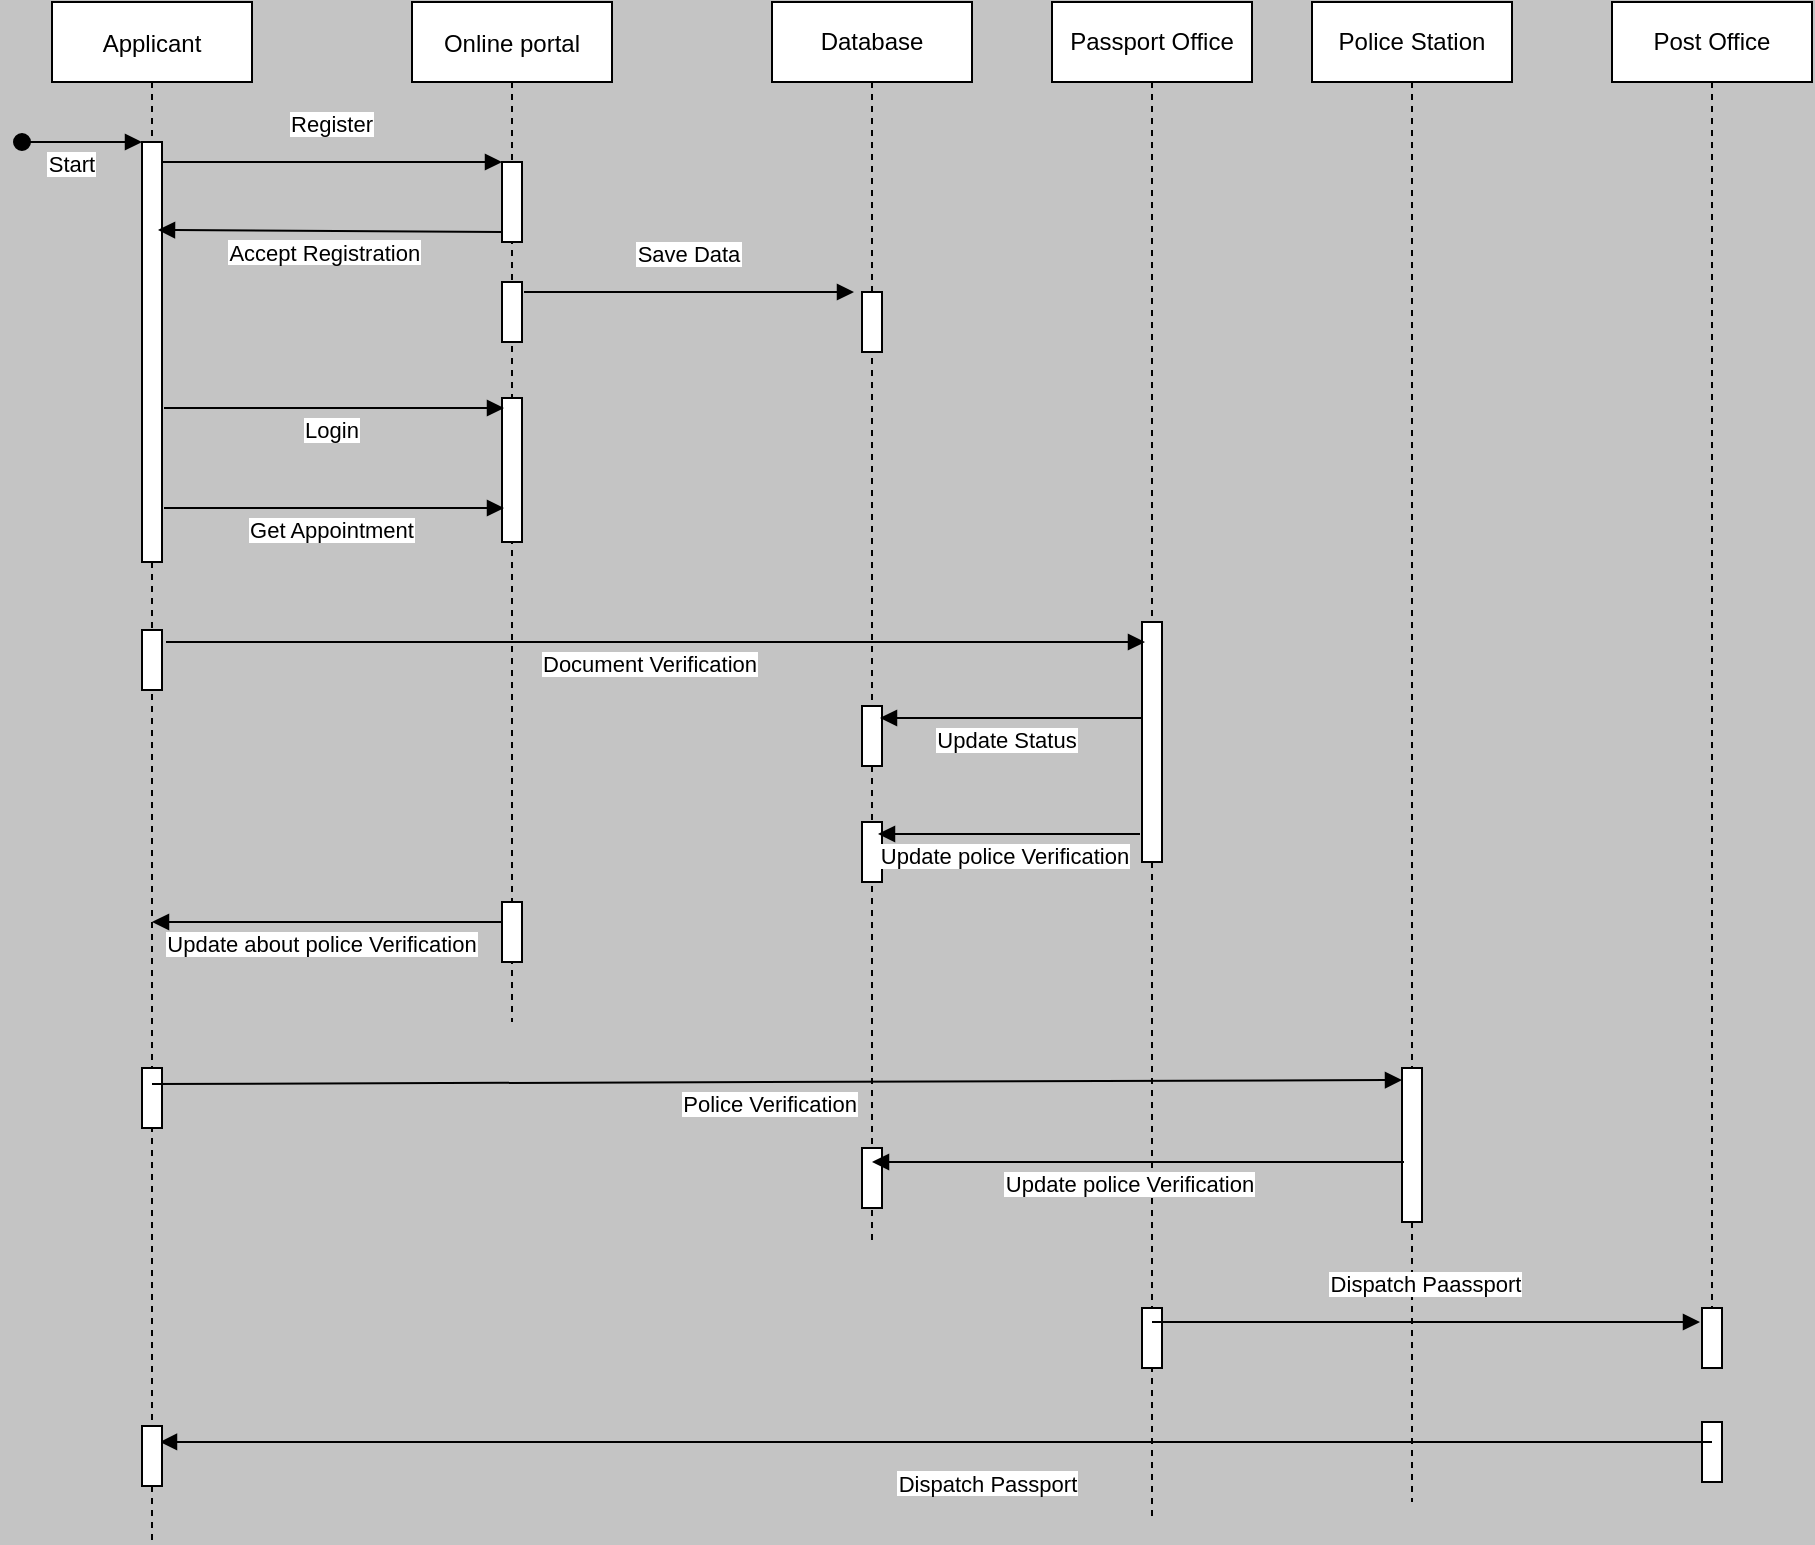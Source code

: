 <mxfile version="13.6.9" type="device"><diagram id="kgpKYQtTHZ0yAKxKKP6v" name="Page-1"><mxGraphModel dx="1097" dy="632" grid="1" gridSize="10" guides="1" tooltips="1" connect="1" arrows="1" fold="1" page="1" pageScale="1" pageWidth="850" pageHeight="1100" background="#C4C4C4" math="0" shadow="0"><root><mxCell id="0"/><mxCell id="1" parent="0"/><mxCell id="3nuBFxr9cyL0pnOWT2aG-8" value="Register" style="verticalAlign=bottom;endArrow=block;entryX=0;entryY=0;shadow=0;strokeWidth=1;" parent="1" source="3nuBFxr9cyL0pnOWT2aG-2" target="3nuBFxr9cyL0pnOWT2aG-6" edge="1"><mxGeometry y="10" relative="1" as="geometry"><mxPoint x="275" y="160" as="sourcePoint"/><mxPoint as="offset"/></mxGeometry></mxCell><mxCell id="3nuBFxr9cyL0pnOWT2aG-1" value="Applicant" style="shape=umlLifeline;perimeter=lifelinePerimeter;container=1;collapsible=0;recursiveResize=0;rounded=0;shadow=0;strokeWidth=1;" parent="1" vertex="1"><mxGeometry x="120" y="80" width="100" height="770" as="geometry"/></mxCell><mxCell id="3nuBFxr9cyL0pnOWT2aG-2" value="" style="points=[];perimeter=orthogonalPerimeter;rounded=0;shadow=0;strokeWidth=1;" parent="3nuBFxr9cyL0pnOWT2aG-1" vertex="1"><mxGeometry x="45" y="70" width="10" height="210" as="geometry"/></mxCell><mxCell id="3nuBFxr9cyL0pnOWT2aG-3" value="Start" style="verticalAlign=bottom;startArrow=oval;endArrow=block;startSize=8;shadow=0;strokeWidth=1;" parent="3nuBFxr9cyL0pnOWT2aG-1" target="3nuBFxr9cyL0pnOWT2aG-2" edge="1"><mxGeometry x="-0.167" y="-20" relative="1" as="geometry"><mxPoint x="-15" y="70" as="sourcePoint"/><mxPoint as="offset"/></mxGeometry></mxCell><mxCell id="tVAl7MP-cCSGRPV3vy6l-26" value="" style="points=[];perimeter=orthogonalPerimeter;rounded=0;shadow=0;strokeWidth=1;" vertex="1" parent="3nuBFxr9cyL0pnOWT2aG-1"><mxGeometry x="45" y="314" width="10" height="30" as="geometry"/></mxCell><mxCell id="tVAl7MP-cCSGRPV3vy6l-28" value="" style="points=[];perimeter=orthogonalPerimeter;rounded=0;shadow=0;strokeWidth=1;" vertex="1" parent="3nuBFxr9cyL0pnOWT2aG-1"><mxGeometry x="45" y="533" width="10" height="30" as="geometry"/></mxCell><mxCell id="3nuBFxr9cyL0pnOWT2aG-5" value="Online portal" style="shape=umlLifeline;perimeter=lifelinePerimeter;container=1;collapsible=0;recursiveResize=0;rounded=0;shadow=0;strokeWidth=1;" parent="1" vertex="1"><mxGeometry x="300" y="80" width="100" height="510" as="geometry"/></mxCell><mxCell id="3nuBFxr9cyL0pnOWT2aG-6" value="" style="points=[];perimeter=orthogonalPerimeter;rounded=0;shadow=0;strokeWidth=1;" parent="3nuBFxr9cyL0pnOWT2aG-5" vertex="1"><mxGeometry x="45" y="80" width="10" height="40" as="geometry"/></mxCell><mxCell id="tVAl7MP-cCSGRPV3vy6l-8" value="" style="points=[];perimeter=orthogonalPerimeter;rounded=0;shadow=0;strokeWidth=1;" vertex="1" parent="3nuBFxr9cyL0pnOWT2aG-5"><mxGeometry x="45" y="198" width="10" height="72" as="geometry"/></mxCell><mxCell id="tVAl7MP-cCSGRPV3vy6l-12" value="" style="points=[];perimeter=orthogonalPerimeter;rounded=0;shadow=0;strokeWidth=1;" vertex="1" parent="3nuBFxr9cyL0pnOWT2aG-5"><mxGeometry x="45" y="140" width="10" height="30" as="geometry"/></mxCell><mxCell id="3nuBFxr9cyL0pnOWT2aG-9" value="Accept Registration" style="verticalAlign=bottom;endArrow=block;entryX=1;entryY=0;shadow=0;strokeWidth=1;exitX=0.2;exitY=0.925;exitDx=0;exitDy=0;exitPerimeter=0;" parent="1" edge="1"><mxGeometry x="0.03" y="20" relative="1" as="geometry"><mxPoint x="345" y="195" as="sourcePoint"/><mxPoint x="173" y="194" as="targetPoint"/><mxPoint as="offset"/></mxGeometry></mxCell><mxCell id="tVAl7MP-cCSGRPV3vy6l-9" value="Login" style="verticalAlign=bottom;endArrow=block;entryX=0;entryY=0;shadow=0;strokeWidth=1;" edge="1" parent="1"><mxGeometry x="-0.012" y="-20" relative="1" as="geometry"><mxPoint x="176" y="283" as="sourcePoint"/><mxPoint x="346" y="283" as="targetPoint"/><mxPoint as="offset"/></mxGeometry></mxCell><mxCell id="tVAl7MP-cCSGRPV3vy6l-10" value="Get Appointment" style="verticalAlign=bottom;endArrow=block;entryX=0;entryY=0;shadow=0;strokeWidth=1;" edge="1" parent="1"><mxGeometry x="-0.012" y="-20" relative="1" as="geometry"><mxPoint x="176" y="333" as="sourcePoint"/><mxPoint x="346" y="333" as="targetPoint"/><mxPoint as="offset"/></mxGeometry></mxCell><mxCell id="tVAl7MP-cCSGRPV3vy6l-11" value="Database" style="shape=umlLifeline;perimeter=lifelinePerimeter;whiteSpace=wrap;html=1;container=1;collapsible=0;recursiveResize=0;outlineConnect=0;" vertex="1" parent="1"><mxGeometry x="480" y="80" width="100" height="620" as="geometry"/></mxCell><mxCell id="tVAl7MP-cCSGRPV3vy6l-14" value="" style="points=[];perimeter=orthogonalPerimeter;rounded=0;shadow=0;strokeWidth=1;" vertex="1" parent="tVAl7MP-cCSGRPV3vy6l-11"><mxGeometry x="45" y="145" width="10" height="30" as="geometry"/></mxCell><mxCell id="tVAl7MP-cCSGRPV3vy6l-18" value="" style="points=[];perimeter=orthogonalPerimeter;rounded=0;shadow=0;strokeWidth=1;" vertex="1" parent="tVAl7MP-cCSGRPV3vy6l-11"><mxGeometry x="45" y="352" width="10" height="30" as="geometry"/></mxCell><mxCell id="tVAl7MP-cCSGRPV3vy6l-20" value="" style="points=[];perimeter=orthogonalPerimeter;rounded=0;shadow=0;strokeWidth=1;" vertex="1" parent="tVAl7MP-cCSGRPV3vy6l-11"><mxGeometry x="45" y="410" width="10" height="30" as="geometry"/></mxCell><mxCell id="tVAl7MP-cCSGRPV3vy6l-30" value="" style="points=[];perimeter=orthogonalPerimeter;rounded=0;shadow=0;strokeWidth=1;" vertex="1" parent="tVAl7MP-cCSGRPV3vy6l-11"><mxGeometry x="45" y="573" width="10" height="30" as="geometry"/></mxCell><mxCell id="tVAl7MP-cCSGRPV3vy6l-13" value="Save Data" style="verticalAlign=bottom;endArrow=block;entryX=0;entryY=0;shadow=0;strokeWidth=1;" edge="1" parent="1"><mxGeometry y="10" relative="1" as="geometry"><mxPoint x="356" y="225" as="sourcePoint"/><mxPoint x="521" y="225" as="targetPoint"/><mxPoint as="offset"/></mxGeometry></mxCell><mxCell id="tVAl7MP-cCSGRPV3vy6l-15" value="Passport Office" style="shape=umlLifeline;perimeter=lifelinePerimeter;whiteSpace=wrap;html=1;container=1;collapsible=0;recursiveResize=0;outlineConnect=0;" vertex="1" parent="1"><mxGeometry x="620" y="80" width="100" height="760" as="geometry"/></mxCell><mxCell id="tVAl7MP-cCSGRPV3vy6l-17" value="" style="points=[];perimeter=orthogonalPerimeter;rounded=0;shadow=0;strokeWidth=1;" vertex="1" parent="tVAl7MP-cCSGRPV3vy6l-15"><mxGeometry x="45" y="310" width="10" height="120" as="geometry"/></mxCell><mxCell id="tVAl7MP-cCSGRPV3vy6l-34" value="" style="points=[];perimeter=orthogonalPerimeter;rounded=0;shadow=0;strokeWidth=1;" vertex="1" parent="tVAl7MP-cCSGRPV3vy6l-15"><mxGeometry x="45" y="653" width="10" height="30" as="geometry"/></mxCell><mxCell id="tVAl7MP-cCSGRPV3vy6l-16" value="Document Verification" style="verticalAlign=bottom;endArrow=block;shadow=0;strokeWidth=1;" edge="1" parent="1"><mxGeometry x="-0.012" y="-20" relative="1" as="geometry"><mxPoint x="177" y="400" as="sourcePoint"/><mxPoint x="666.5" y="400" as="targetPoint"/><mxPoint as="offset"/></mxGeometry></mxCell><mxCell id="tVAl7MP-cCSGRPV3vy6l-19" value="Update Status" style="verticalAlign=bottom;endArrow=block;entryX=1;entryY=0;shadow=0;strokeWidth=1;exitX=0;exitY=0.4;exitDx=0;exitDy=0;exitPerimeter=0;" edge="1" parent="1" source="tVAl7MP-cCSGRPV3vy6l-17"><mxGeometry x="0.03" y="20" relative="1" as="geometry"><mxPoint x="665" y="443" as="sourcePoint"/><mxPoint x="534" y="438" as="targetPoint"/><mxPoint as="offset"/></mxGeometry></mxCell><mxCell id="tVAl7MP-cCSGRPV3vy6l-21" value="Update police Verification" style="verticalAlign=bottom;endArrow=block;entryX=1;entryY=0;shadow=0;strokeWidth=1;exitX=0;exitY=0.4;exitDx=0;exitDy=0;exitPerimeter=0;" edge="1" parent="1"><mxGeometry x="0.03" y="20" relative="1" as="geometry"><mxPoint x="664" y="496" as="sourcePoint"/><mxPoint x="533" y="496" as="targetPoint"/><mxPoint as="offset"/></mxGeometry></mxCell><mxCell id="tVAl7MP-cCSGRPV3vy6l-22" value="" style="points=[];perimeter=orthogonalPerimeter;rounded=0;shadow=0;strokeWidth=1;" vertex="1" parent="1"><mxGeometry x="345" y="530" width="10" height="30" as="geometry"/></mxCell><mxCell id="tVAl7MP-cCSGRPV3vy6l-23" value="Update about police Verification" style="verticalAlign=bottom;endArrow=block;shadow=0;strokeWidth=1;exitX=0;exitY=0.4;exitDx=0;exitDy=0;exitPerimeter=0;" edge="1" parent="1" target="3nuBFxr9cyL0pnOWT2aG-1"><mxGeometry x="0.03" y="20" relative="1" as="geometry"><mxPoint x="345" y="540" as="sourcePoint"/><mxPoint x="214" y="540" as="targetPoint"/><mxPoint as="offset"/></mxGeometry></mxCell><mxCell id="tVAl7MP-cCSGRPV3vy6l-24" value="Police Station" style="shape=umlLifeline;perimeter=lifelinePerimeter;whiteSpace=wrap;html=1;container=1;collapsible=0;recursiveResize=0;outlineConnect=0;" vertex="1" parent="1"><mxGeometry x="750" y="80" width="100" height="750" as="geometry"/></mxCell><mxCell id="tVAl7MP-cCSGRPV3vy6l-25" value="" style="points=[];perimeter=orthogonalPerimeter;rounded=0;shadow=0;strokeWidth=1;" vertex="1" parent="tVAl7MP-cCSGRPV3vy6l-24"><mxGeometry x="45" y="533" width="10" height="77" as="geometry"/></mxCell><mxCell id="tVAl7MP-cCSGRPV3vy6l-27" value="Police Verification" style="verticalAlign=bottom;endArrow=block;shadow=0;strokeWidth=1;entryX=0;entryY=0.078;entryDx=0;entryDy=0;entryPerimeter=0;exitX=0.5;exitY=0.267;exitDx=0;exitDy=0;exitPerimeter=0;" edge="1" parent="1" source="tVAl7MP-cCSGRPV3vy6l-28" target="tVAl7MP-cCSGRPV3vy6l-25"><mxGeometry x="-0.012" y="-20" relative="1" as="geometry"><mxPoint x="180" y="621" as="sourcePoint"/><mxPoint x="659.5" y="620" as="targetPoint"/><mxPoint as="offset"/></mxGeometry></mxCell><mxCell id="tVAl7MP-cCSGRPV3vy6l-29" value="Update police Verification" style="verticalAlign=bottom;endArrow=block;shadow=0;strokeWidth=1;" edge="1" parent="1"><mxGeometry x="0.03" y="20" relative="1" as="geometry"><mxPoint x="796" y="660" as="sourcePoint"/><mxPoint x="530" y="660" as="targetPoint"/><mxPoint as="offset"/></mxGeometry></mxCell><mxCell id="tVAl7MP-cCSGRPV3vy6l-32" value="Post Office" style="shape=umlLifeline;perimeter=lifelinePerimeter;whiteSpace=wrap;html=1;container=1;collapsible=0;recursiveResize=0;outlineConnect=0;" vertex="1" parent="1"><mxGeometry x="900" y="80" width="100" height="670" as="geometry"/></mxCell><mxCell id="tVAl7MP-cCSGRPV3vy6l-35" value="Dispatch Paassport" style="verticalAlign=bottom;endArrow=block;shadow=0;strokeWidth=1;" edge="1" parent="1" source="tVAl7MP-cCSGRPV3vy6l-15"><mxGeometry y="10" relative="1" as="geometry"><mxPoint x="806" y="740" as="sourcePoint"/><mxPoint x="944" y="740" as="targetPoint"/><mxPoint as="offset"/></mxGeometry></mxCell><mxCell id="tVAl7MP-cCSGRPV3vy6l-36" value="" style="points=[];perimeter=orthogonalPerimeter;rounded=0;shadow=0;strokeWidth=1;" vertex="1" parent="1"><mxGeometry x="945" y="733" width="10" height="30" as="geometry"/></mxCell><mxCell id="tVAl7MP-cCSGRPV3vy6l-37" value="" style="points=[];perimeter=orthogonalPerimeter;rounded=0;shadow=0;strokeWidth=1;" vertex="1" parent="1"><mxGeometry x="945" y="790" width="10" height="30" as="geometry"/></mxCell><mxCell id="tVAl7MP-cCSGRPV3vy6l-38" value="Dispatch Passport" style="verticalAlign=bottom;endArrow=block;shadow=0;strokeWidth=1;exitX=0.5;exitY=0.333;exitDx=0;exitDy=0;exitPerimeter=0;entryX=0.54;entryY=0.935;entryDx=0;entryDy=0;entryPerimeter=0;" edge="1" parent="1" source="tVAl7MP-cCSGRPV3vy6l-37" target="3nuBFxr9cyL0pnOWT2aG-1"><mxGeometry x="-0.067" y="30" relative="1" as="geometry"><mxPoint x="940" y="800" as="sourcePoint"/><mxPoint x="300" y="800" as="targetPoint"/><mxPoint as="offset"/></mxGeometry></mxCell><mxCell id="tVAl7MP-cCSGRPV3vy6l-39" value="" style="points=[];perimeter=orthogonalPerimeter;rounded=0;shadow=0;strokeWidth=1;" vertex="1" parent="1"><mxGeometry x="165" y="792" width="10" height="30" as="geometry"/></mxCell></root></mxGraphModel></diagram></mxfile>